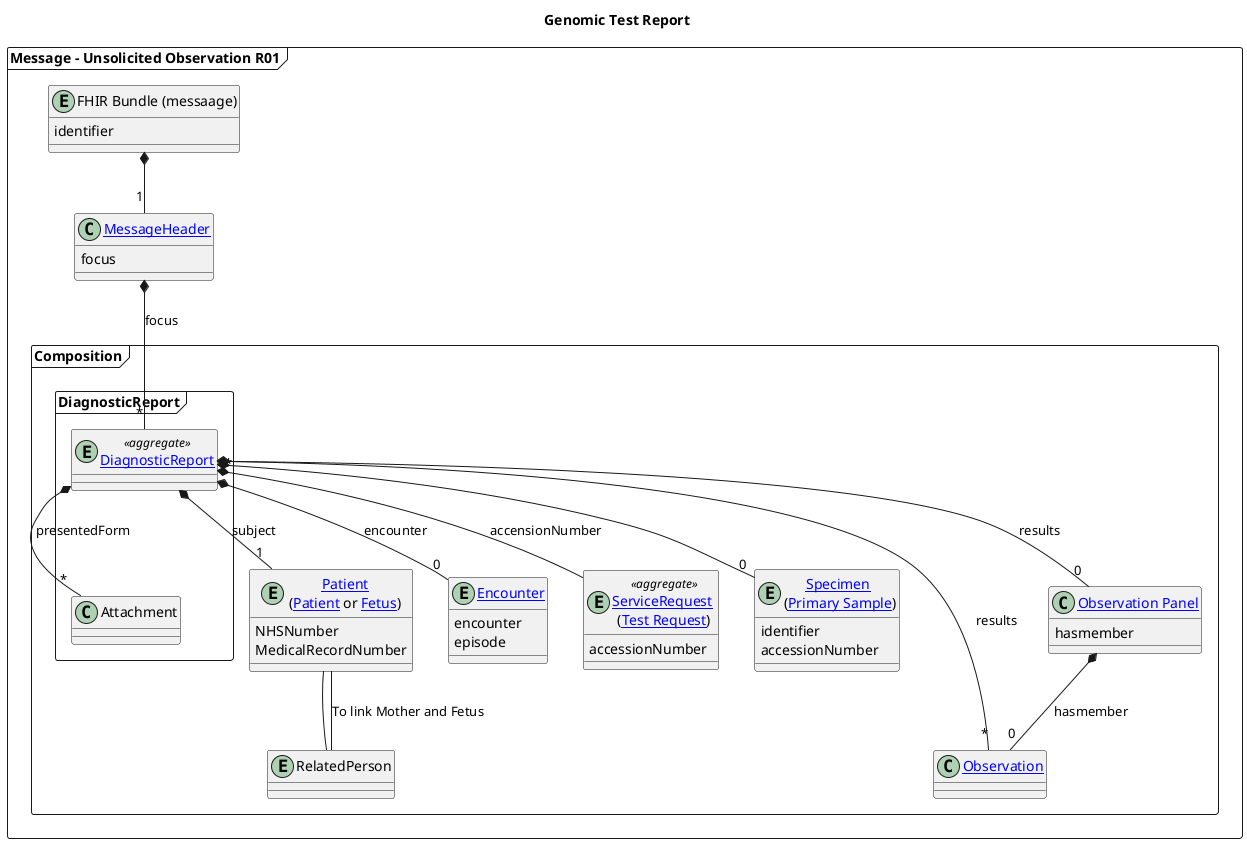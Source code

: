 @startuml

title "Genomic Test Report"

frame "Message - Unsolicited Observation R01" as Message {

entity "FHIR Bundle (messaage)" as oru {
identifier
}

class "[[StructureDefinition-MessageHeader.html MessageHeader]]" as MSH {
 focus
}

  frame Composition {
     entity "[[StructureDefinition-Patient.html Patient]]\n([[https://simplifier.net/guide/fhir-genomics-implementation-guide/Home/Design/Clinicalheadings#Patient Patient]] or [[https://simplifier.net/guide/fhir-genomics-implementation-guide/Home/Design/Clinicalheadings#Fetus Fetus]])" as PID {
    NHSNumber
    MedicalRecordNumber
    }

    entity "[[StructureDefinition-Encounter.html Encounter]]" as PV1 {
    encounter
    episode
    }

    entity "[[StructureDefinition-ServiceRequest.html ServiceRequest]] \n([[https://simplifier.net/guide/fhir-genomics-implementation-guide/Home/Design/Clinicalheadings#Test-Request Test Request]])" as ORC <<aggregate>> {
      accessionNumber
    }

    entity "[[StructureDefinition-Specimen.html Specimen]] \n([[https://simplifier.net/guide/fhir-genomics-implementation-guide/Home/Design/Clinicalheadings#Primary-Sample Primary Sample]])" as SPM {
    identifier
    accessionNumber
    }

   class "[[StructureDefinition-Observation.html Observation]]" as OBX {
      }


      class "[[StructureDefinition-Observation-Panel.html Observation Panel]]" as panel {
      hasmember
      }


    frame DiagnosticReport {
    entity "[[StructureDefinition-DiagnosticReport.html DiagnosticReport]]" as OBR <<aggregate>>
    class "Attachment" as OBX2

    }
    entity "RelatedPerson" as NK1

     panel *-d- "0" OBX: hasmember
  }
}

oru *-d- "1" MSH
MSH *-d- "*" OBR: focus
OBR *-- "0" SPM
OBR "*" *--  ORC : accensionNumber
OBR *-- "1" PID : subject
OBR *-- "0" PV1 : encounter
OBR *-- "*" OBX : results
OBR *-- "0" panel: results
OBR *-- "*" OBX2: presentedForm
NK1 -- PID : To link Mother and Fetus
PID -- NK1

@enduml

